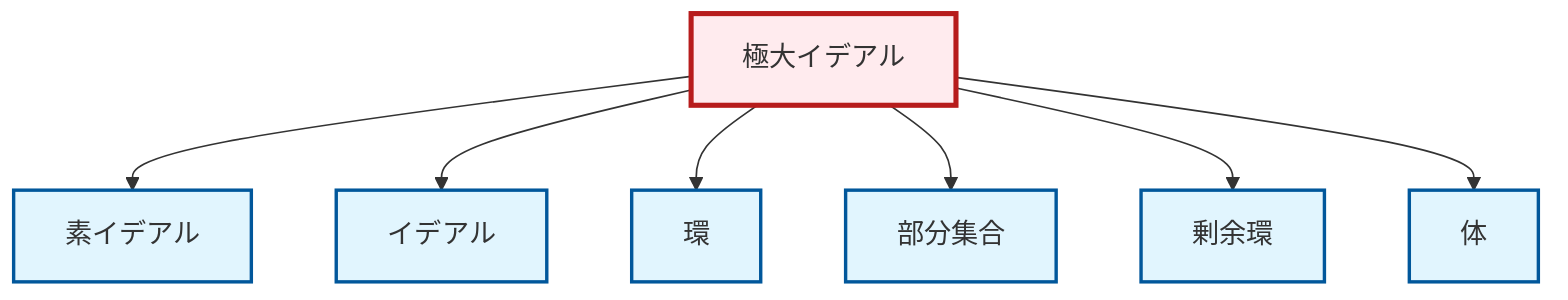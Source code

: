 graph TD
    classDef definition fill:#e1f5fe,stroke:#01579b,stroke-width:2px
    classDef theorem fill:#f3e5f5,stroke:#4a148c,stroke-width:2px
    classDef axiom fill:#fff3e0,stroke:#e65100,stroke-width:2px
    classDef example fill:#e8f5e9,stroke:#1b5e20,stroke-width:2px
    classDef current fill:#ffebee,stroke:#b71c1c,stroke-width:3px
    def-ideal["イデアル"]:::definition
    def-field["体"]:::definition
    def-prime-ideal["素イデアル"]:::definition
    def-quotient-ring["剰余環"]:::definition
    def-ring["環"]:::definition
    def-subset["部分集合"]:::definition
    def-maximal-ideal["極大イデアル"]:::definition
    def-maximal-ideal --> def-prime-ideal
    def-maximal-ideal --> def-ideal
    def-maximal-ideal --> def-ring
    def-maximal-ideal --> def-subset
    def-maximal-ideal --> def-quotient-ring
    def-maximal-ideal --> def-field
    class def-maximal-ideal current